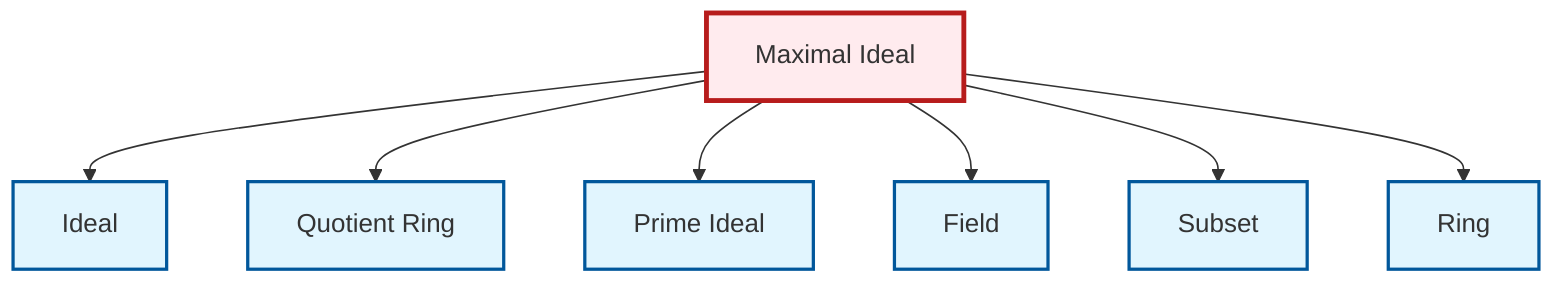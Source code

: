 graph TD
    classDef definition fill:#e1f5fe,stroke:#01579b,stroke-width:2px
    classDef theorem fill:#f3e5f5,stroke:#4a148c,stroke-width:2px
    classDef axiom fill:#fff3e0,stroke:#e65100,stroke-width:2px
    classDef example fill:#e8f5e9,stroke:#1b5e20,stroke-width:2px
    classDef current fill:#ffebee,stroke:#b71c1c,stroke-width:3px
    def-prime-ideal["Prime Ideal"]:::definition
    def-quotient-ring["Quotient Ring"]:::definition
    def-ring["Ring"]:::definition
    def-subset["Subset"]:::definition
    def-maximal-ideal["Maximal Ideal"]:::definition
    def-ideal["Ideal"]:::definition
    def-field["Field"]:::definition
    def-maximal-ideal --> def-ideal
    def-maximal-ideal --> def-quotient-ring
    def-maximal-ideal --> def-prime-ideal
    def-maximal-ideal --> def-field
    def-maximal-ideal --> def-subset
    def-maximal-ideal --> def-ring
    class def-maximal-ideal current